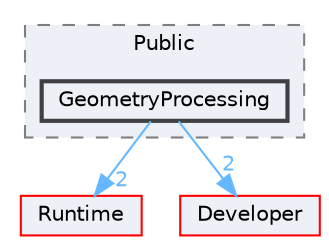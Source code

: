 digraph "GeometryProcessing"
{
 // INTERACTIVE_SVG=YES
 // LATEX_PDF_SIZE
  bgcolor="transparent";
  edge [fontname=Helvetica,fontsize=10,labelfontname=Helvetica,labelfontsize=10];
  node [fontname=Helvetica,fontsize=10,shape=box,height=0.2,width=0.4];
  compound=true
  subgraph clusterdir_8451cb7337a3d92b9d391098bba8d9c1 {
    graph [ bgcolor="#edf0f7", pencolor="grey50", label="Public", fontname=Helvetica,fontsize=10 style="filled,dashed", URL="dir_8451cb7337a3d92b9d391098bba8d9c1.html",tooltip=""]
  dir_2d41d9db3893f3af2bcec1c49afd01b6 [label="GeometryProcessing", fillcolor="#edf0f7", color="grey25", style="filled,bold", URL="dir_2d41d9db3893f3af2bcec1c49afd01b6.html",tooltip=""];
  }
  dir_7536b172fbd480bfd146a1b1acd6856b [label="Runtime", fillcolor="#edf0f7", color="red", style="filled", URL="dir_7536b172fbd480bfd146a1b1acd6856b.html",tooltip=""];
  dir_ed364dfe916ed2c6b8f8391d8776f150 [label="Developer", fillcolor="#edf0f7", color="red", style="filled", URL="dir_ed364dfe916ed2c6b8f8391d8776f150.html",tooltip=""];
  dir_2d41d9db3893f3af2bcec1c49afd01b6->dir_7536b172fbd480bfd146a1b1acd6856b [headlabel="2", labeldistance=1.5 headhref="dir_000441_000984.html" href="dir_000441_000984.html" color="steelblue1" fontcolor="steelblue1"];
  dir_2d41d9db3893f3af2bcec1c49afd01b6->dir_ed364dfe916ed2c6b8f8391d8776f150 [headlabel="2", labeldistance=1.5 headhref="dir_000441_000312.html" href="dir_000441_000312.html" color="steelblue1" fontcolor="steelblue1"];
}
